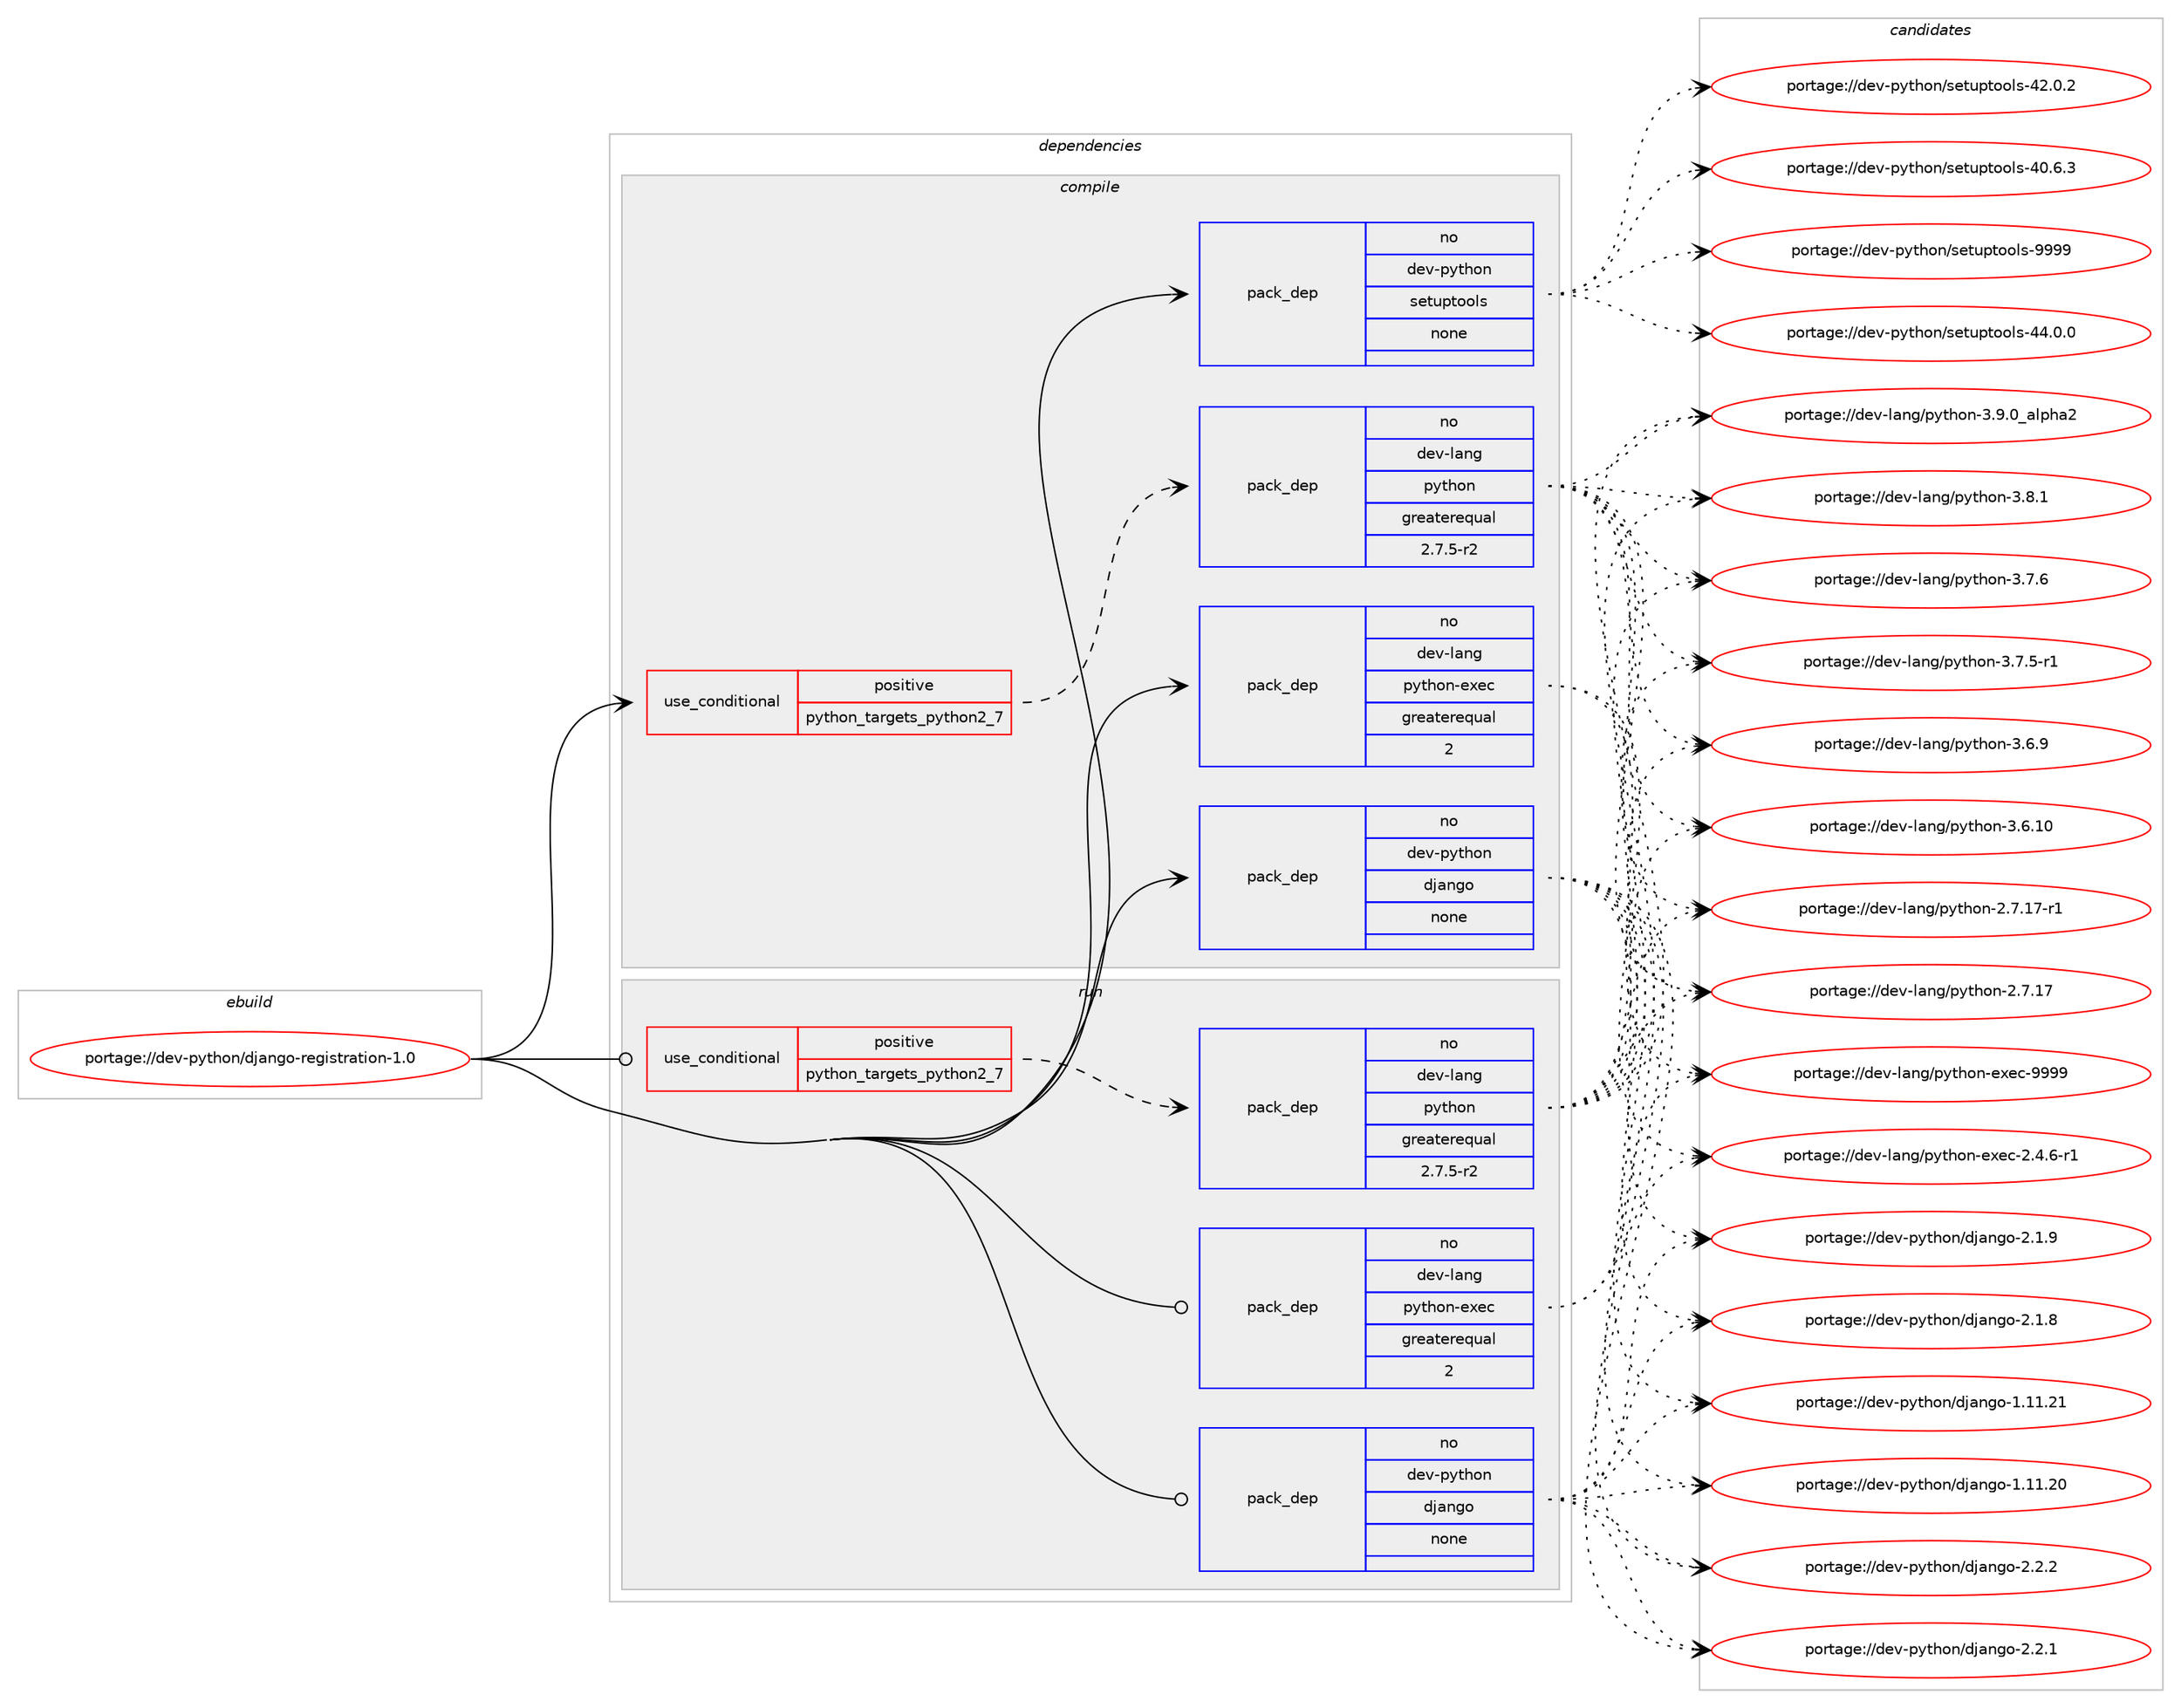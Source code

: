 digraph prolog {

# *************
# Graph options
# *************

newrank=true;
concentrate=true;
compound=true;
graph [rankdir=LR,fontname=Helvetica,fontsize=10,ranksep=1.5];#, ranksep=2.5, nodesep=0.2];
edge  [arrowhead=vee];
node  [fontname=Helvetica,fontsize=10];

# **********
# The ebuild
# **********

subgraph cluster_leftcol {
color=gray;
rank=same;
label=<<i>ebuild</i>>;
id [label="portage://dev-python/django-registration-1.0", color=red, width=4, href="../dev-python/django-registration-1.0.svg"];
}

# ****************
# The dependencies
# ****************

subgraph cluster_midcol {
color=gray;
label=<<i>dependencies</i>>;
subgraph cluster_compile {
fillcolor="#eeeeee";
style=filled;
label=<<i>compile</i>>;
subgraph cond116767 {
dependency463917 [label=<<TABLE BORDER="0" CELLBORDER="1" CELLSPACING="0" CELLPADDING="4"><TR><TD ROWSPAN="3" CELLPADDING="10">use_conditional</TD></TR><TR><TD>positive</TD></TR><TR><TD>python_targets_python2_7</TD></TR></TABLE>>, shape=none, color=red];
subgraph pack342157 {
dependency463918 [label=<<TABLE BORDER="0" CELLBORDER="1" CELLSPACING="0" CELLPADDING="4" WIDTH="220"><TR><TD ROWSPAN="6" CELLPADDING="30">pack_dep</TD></TR><TR><TD WIDTH="110">no</TD></TR><TR><TD>dev-lang</TD></TR><TR><TD>python</TD></TR><TR><TD>greaterequal</TD></TR><TR><TD>2.7.5-r2</TD></TR></TABLE>>, shape=none, color=blue];
}
dependency463917:e -> dependency463918:w [weight=20,style="dashed",arrowhead="vee"];
}
id:e -> dependency463917:w [weight=20,style="solid",arrowhead="vee"];
subgraph pack342158 {
dependency463919 [label=<<TABLE BORDER="0" CELLBORDER="1" CELLSPACING="0" CELLPADDING="4" WIDTH="220"><TR><TD ROWSPAN="6" CELLPADDING="30">pack_dep</TD></TR><TR><TD WIDTH="110">no</TD></TR><TR><TD>dev-lang</TD></TR><TR><TD>python-exec</TD></TR><TR><TD>greaterequal</TD></TR><TR><TD>2</TD></TR></TABLE>>, shape=none, color=blue];
}
id:e -> dependency463919:w [weight=20,style="solid",arrowhead="vee"];
subgraph pack342159 {
dependency463920 [label=<<TABLE BORDER="0" CELLBORDER="1" CELLSPACING="0" CELLPADDING="4" WIDTH="220"><TR><TD ROWSPAN="6" CELLPADDING="30">pack_dep</TD></TR><TR><TD WIDTH="110">no</TD></TR><TR><TD>dev-python</TD></TR><TR><TD>django</TD></TR><TR><TD>none</TD></TR><TR><TD></TD></TR></TABLE>>, shape=none, color=blue];
}
id:e -> dependency463920:w [weight=20,style="solid",arrowhead="vee"];
subgraph pack342160 {
dependency463921 [label=<<TABLE BORDER="0" CELLBORDER="1" CELLSPACING="0" CELLPADDING="4" WIDTH="220"><TR><TD ROWSPAN="6" CELLPADDING="30">pack_dep</TD></TR><TR><TD WIDTH="110">no</TD></TR><TR><TD>dev-python</TD></TR><TR><TD>setuptools</TD></TR><TR><TD>none</TD></TR><TR><TD></TD></TR></TABLE>>, shape=none, color=blue];
}
id:e -> dependency463921:w [weight=20,style="solid",arrowhead="vee"];
}
subgraph cluster_compileandrun {
fillcolor="#eeeeee";
style=filled;
label=<<i>compile and run</i>>;
}
subgraph cluster_run {
fillcolor="#eeeeee";
style=filled;
label=<<i>run</i>>;
subgraph cond116768 {
dependency463922 [label=<<TABLE BORDER="0" CELLBORDER="1" CELLSPACING="0" CELLPADDING="4"><TR><TD ROWSPAN="3" CELLPADDING="10">use_conditional</TD></TR><TR><TD>positive</TD></TR><TR><TD>python_targets_python2_7</TD></TR></TABLE>>, shape=none, color=red];
subgraph pack342161 {
dependency463923 [label=<<TABLE BORDER="0" CELLBORDER="1" CELLSPACING="0" CELLPADDING="4" WIDTH="220"><TR><TD ROWSPAN="6" CELLPADDING="30">pack_dep</TD></TR><TR><TD WIDTH="110">no</TD></TR><TR><TD>dev-lang</TD></TR><TR><TD>python</TD></TR><TR><TD>greaterequal</TD></TR><TR><TD>2.7.5-r2</TD></TR></TABLE>>, shape=none, color=blue];
}
dependency463922:e -> dependency463923:w [weight=20,style="dashed",arrowhead="vee"];
}
id:e -> dependency463922:w [weight=20,style="solid",arrowhead="odot"];
subgraph pack342162 {
dependency463924 [label=<<TABLE BORDER="0" CELLBORDER="1" CELLSPACING="0" CELLPADDING="4" WIDTH="220"><TR><TD ROWSPAN="6" CELLPADDING="30">pack_dep</TD></TR><TR><TD WIDTH="110">no</TD></TR><TR><TD>dev-lang</TD></TR><TR><TD>python-exec</TD></TR><TR><TD>greaterequal</TD></TR><TR><TD>2</TD></TR></TABLE>>, shape=none, color=blue];
}
id:e -> dependency463924:w [weight=20,style="solid",arrowhead="odot"];
subgraph pack342163 {
dependency463925 [label=<<TABLE BORDER="0" CELLBORDER="1" CELLSPACING="0" CELLPADDING="4" WIDTH="220"><TR><TD ROWSPAN="6" CELLPADDING="30">pack_dep</TD></TR><TR><TD WIDTH="110">no</TD></TR><TR><TD>dev-python</TD></TR><TR><TD>django</TD></TR><TR><TD>none</TD></TR><TR><TD></TD></TR></TABLE>>, shape=none, color=blue];
}
id:e -> dependency463925:w [weight=20,style="solid",arrowhead="odot"];
}
}

# **************
# The candidates
# **************

subgraph cluster_choices {
rank=same;
color=gray;
label=<<i>candidates</i>>;

subgraph choice342157 {
color=black;
nodesep=1;
choice10010111845108971101034711212111610411111045514657464895971081121049750 [label="portage://dev-lang/python-3.9.0_alpha2", color=red, width=4,href="../dev-lang/python-3.9.0_alpha2.svg"];
choice100101118451089711010347112121116104111110455146564649 [label="portage://dev-lang/python-3.8.1", color=red, width=4,href="../dev-lang/python-3.8.1.svg"];
choice100101118451089711010347112121116104111110455146554654 [label="portage://dev-lang/python-3.7.6", color=red, width=4,href="../dev-lang/python-3.7.6.svg"];
choice1001011184510897110103471121211161041111104551465546534511449 [label="portage://dev-lang/python-3.7.5-r1", color=red, width=4,href="../dev-lang/python-3.7.5-r1.svg"];
choice100101118451089711010347112121116104111110455146544657 [label="portage://dev-lang/python-3.6.9", color=red, width=4,href="../dev-lang/python-3.6.9.svg"];
choice10010111845108971101034711212111610411111045514654464948 [label="portage://dev-lang/python-3.6.10", color=red, width=4,href="../dev-lang/python-3.6.10.svg"];
choice100101118451089711010347112121116104111110455046554649554511449 [label="portage://dev-lang/python-2.7.17-r1", color=red, width=4,href="../dev-lang/python-2.7.17-r1.svg"];
choice10010111845108971101034711212111610411111045504655464955 [label="portage://dev-lang/python-2.7.17", color=red, width=4,href="../dev-lang/python-2.7.17.svg"];
dependency463918:e -> choice10010111845108971101034711212111610411111045514657464895971081121049750:w [style=dotted,weight="100"];
dependency463918:e -> choice100101118451089711010347112121116104111110455146564649:w [style=dotted,weight="100"];
dependency463918:e -> choice100101118451089711010347112121116104111110455146554654:w [style=dotted,weight="100"];
dependency463918:e -> choice1001011184510897110103471121211161041111104551465546534511449:w [style=dotted,weight="100"];
dependency463918:e -> choice100101118451089711010347112121116104111110455146544657:w [style=dotted,weight="100"];
dependency463918:e -> choice10010111845108971101034711212111610411111045514654464948:w [style=dotted,weight="100"];
dependency463918:e -> choice100101118451089711010347112121116104111110455046554649554511449:w [style=dotted,weight="100"];
dependency463918:e -> choice10010111845108971101034711212111610411111045504655464955:w [style=dotted,weight="100"];
}
subgraph choice342158 {
color=black;
nodesep=1;
choice10010111845108971101034711212111610411111045101120101994557575757 [label="portage://dev-lang/python-exec-9999", color=red, width=4,href="../dev-lang/python-exec-9999.svg"];
choice10010111845108971101034711212111610411111045101120101994550465246544511449 [label="portage://dev-lang/python-exec-2.4.6-r1", color=red, width=4,href="../dev-lang/python-exec-2.4.6-r1.svg"];
dependency463919:e -> choice10010111845108971101034711212111610411111045101120101994557575757:w [style=dotted,weight="100"];
dependency463919:e -> choice10010111845108971101034711212111610411111045101120101994550465246544511449:w [style=dotted,weight="100"];
}
subgraph choice342159 {
color=black;
nodesep=1;
choice100101118451121211161041111104710010697110103111455046504650 [label="portage://dev-python/django-2.2.2", color=red, width=4,href="../dev-python/django-2.2.2.svg"];
choice100101118451121211161041111104710010697110103111455046504649 [label="portage://dev-python/django-2.2.1", color=red, width=4,href="../dev-python/django-2.2.1.svg"];
choice100101118451121211161041111104710010697110103111455046494657 [label="portage://dev-python/django-2.1.9", color=red, width=4,href="../dev-python/django-2.1.9.svg"];
choice100101118451121211161041111104710010697110103111455046494656 [label="portage://dev-python/django-2.1.8", color=red, width=4,href="../dev-python/django-2.1.8.svg"];
choice1001011184511212111610411111047100106971101031114549464949465049 [label="portage://dev-python/django-1.11.21", color=red, width=4,href="../dev-python/django-1.11.21.svg"];
choice1001011184511212111610411111047100106971101031114549464949465048 [label="portage://dev-python/django-1.11.20", color=red, width=4,href="../dev-python/django-1.11.20.svg"];
dependency463920:e -> choice100101118451121211161041111104710010697110103111455046504650:w [style=dotted,weight="100"];
dependency463920:e -> choice100101118451121211161041111104710010697110103111455046504649:w [style=dotted,weight="100"];
dependency463920:e -> choice100101118451121211161041111104710010697110103111455046494657:w [style=dotted,weight="100"];
dependency463920:e -> choice100101118451121211161041111104710010697110103111455046494656:w [style=dotted,weight="100"];
dependency463920:e -> choice1001011184511212111610411111047100106971101031114549464949465049:w [style=dotted,weight="100"];
dependency463920:e -> choice1001011184511212111610411111047100106971101031114549464949465048:w [style=dotted,weight="100"];
}
subgraph choice342160 {
color=black;
nodesep=1;
choice10010111845112121116104111110471151011161171121161111111081154557575757 [label="portage://dev-python/setuptools-9999", color=red, width=4,href="../dev-python/setuptools-9999.svg"];
choice100101118451121211161041111104711510111611711211611111110811545525246484648 [label="portage://dev-python/setuptools-44.0.0", color=red, width=4,href="../dev-python/setuptools-44.0.0.svg"];
choice100101118451121211161041111104711510111611711211611111110811545525046484650 [label="portage://dev-python/setuptools-42.0.2", color=red, width=4,href="../dev-python/setuptools-42.0.2.svg"];
choice100101118451121211161041111104711510111611711211611111110811545524846544651 [label="portage://dev-python/setuptools-40.6.3", color=red, width=4,href="../dev-python/setuptools-40.6.3.svg"];
dependency463921:e -> choice10010111845112121116104111110471151011161171121161111111081154557575757:w [style=dotted,weight="100"];
dependency463921:e -> choice100101118451121211161041111104711510111611711211611111110811545525246484648:w [style=dotted,weight="100"];
dependency463921:e -> choice100101118451121211161041111104711510111611711211611111110811545525046484650:w [style=dotted,weight="100"];
dependency463921:e -> choice100101118451121211161041111104711510111611711211611111110811545524846544651:w [style=dotted,weight="100"];
}
subgraph choice342161 {
color=black;
nodesep=1;
choice10010111845108971101034711212111610411111045514657464895971081121049750 [label="portage://dev-lang/python-3.9.0_alpha2", color=red, width=4,href="../dev-lang/python-3.9.0_alpha2.svg"];
choice100101118451089711010347112121116104111110455146564649 [label="portage://dev-lang/python-3.8.1", color=red, width=4,href="../dev-lang/python-3.8.1.svg"];
choice100101118451089711010347112121116104111110455146554654 [label="portage://dev-lang/python-3.7.6", color=red, width=4,href="../dev-lang/python-3.7.6.svg"];
choice1001011184510897110103471121211161041111104551465546534511449 [label="portage://dev-lang/python-3.7.5-r1", color=red, width=4,href="../dev-lang/python-3.7.5-r1.svg"];
choice100101118451089711010347112121116104111110455146544657 [label="portage://dev-lang/python-3.6.9", color=red, width=4,href="../dev-lang/python-3.6.9.svg"];
choice10010111845108971101034711212111610411111045514654464948 [label="portage://dev-lang/python-3.6.10", color=red, width=4,href="../dev-lang/python-3.6.10.svg"];
choice100101118451089711010347112121116104111110455046554649554511449 [label="portage://dev-lang/python-2.7.17-r1", color=red, width=4,href="../dev-lang/python-2.7.17-r1.svg"];
choice10010111845108971101034711212111610411111045504655464955 [label="portage://dev-lang/python-2.7.17", color=red, width=4,href="../dev-lang/python-2.7.17.svg"];
dependency463923:e -> choice10010111845108971101034711212111610411111045514657464895971081121049750:w [style=dotted,weight="100"];
dependency463923:e -> choice100101118451089711010347112121116104111110455146564649:w [style=dotted,weight="100"];
dependency463923:e -> choice100101118451089711010347112121116104111110455146554654:w [style=dotted,weight="100"];
dependency463923:e -> choice1001011184510897110103471121211161041111104551465546534511449:w [style=dotted,weight="100"];
dependency463923:e -> choice100101118451089711010347112121116104111110455146544657:w [style=dotted,weight="100"];
dependency463923:e -> choice10010111845108971101034711212111610411111045514654464948:w [style=dotted,weight="100"];
dependency463923:e -> choice100101118451089711010347112121116104111110455046554649554511449:w [style=dotted,weight="100"];
dependency463923:e -> choice10010111845108971101034711212111610411111045504655464955:w [style=dotted,weight="100"];
}
subgraph choice342162 {
color=black;
nodesep=1;
choice10010111845108971101034711212111610411111045101120101994557575757 [label="portage://dev-lang/python-exec-9999", color=red, width=4,href="../dev-lang/python-exec-9999.svg"];
choice10010111845108971101034711212111610411111045101120101994550465246544511449 [label="portage://dev-lang/python-exec-2.4.6-r1", color=red, width=4,href="../dev-lang/python-exec-2.4.6-r1.svg"];
dependency463924:e -> choice10010111845108971101034711212111610411111045101120101994557575757:w [style=dotted,weight="100"];
dependency463924:e -> choice10010111845108971101034711212111610411111045101120101994550465246544511449:w [style=dotted,weight="100"];
}
subgraph choice342163 {
color=black;
nodesep=1;
choice100101118451121211161041111104710010697110103111455046504650 [label="portage://dev-python/django-2.2.2", color=red, width=4,href="../dev-python/django-2.2.2.svg"];
choice100101118451121211161041111104710010697110103111455046504649 [label="portage://dev-python/django-2.2.1", color=red, width=4,href="../dev-python/django-2.2.1.svg"];
choice100101118451121211161041111104710010697110103111455046494657 [label="portage://dev-python/django-2.1.9", color=red, width=4,href="../dev-python/django-2.1.9.svg"];
choice100101118451121211161041111104710010697110103111455046494656 [label="portage://dev-python/django-2.1.8", color=red, width=4,href="../dev-python/django-2.1.8.svg"];
choice1001011184511212111610411111047100106971101031114549464949465049 [label="portage://dev-python/django-1.11.21", color=red, width=4,href="../dev-python/django-1.11.21.svg"];
choice1001011184511212111610411111047100106971101031114549464949465048 [label="portage://dev-python/django-1.11.20", color=red, width=4,href="../dev-python/django-1.11.20.svg"];
dependency463925:e -> choice100101118451121211161041111104710010697110103111455046504650:w [style=dotted,weight="100"];
dependency463925:e -> choice100101118451121211161041111104710010697110103111455046504649:w [style=dotted,weight="100"];
dependency463925:e -> choice100101118451121211161041111104710010697110103111455046494657:w [style=dotted,weight="100"];
dependency463925:e -> choice100101118451121211161041111104710010697110103111455046494656:w [style=dotted,weight="100"];
dependency463925:e -> choice1001011184511212111610411111047100106971101031114549464949465049:w [style=dotted,weight="100"];
dependency463925:e -> choice1001011184511212111610411111047100106971101031114549464949465048:w [style=dotted,weight="100"];
}
}

}
